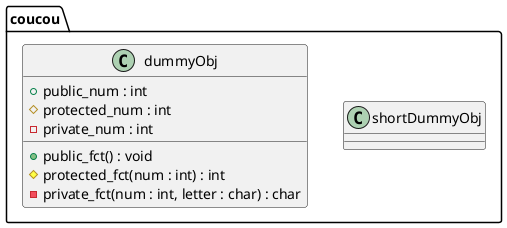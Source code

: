 @startuml

' dummy comment
namespace coucou {
class shortDummyObj

class dummyObj {
    + public_num : int
    # protected_num : int
    - private_num : int
    + public_fct() : void
    # protected_fct(num : int) : int
    - private_fct(num : int, letter : char) : char
}
}
@enduml
